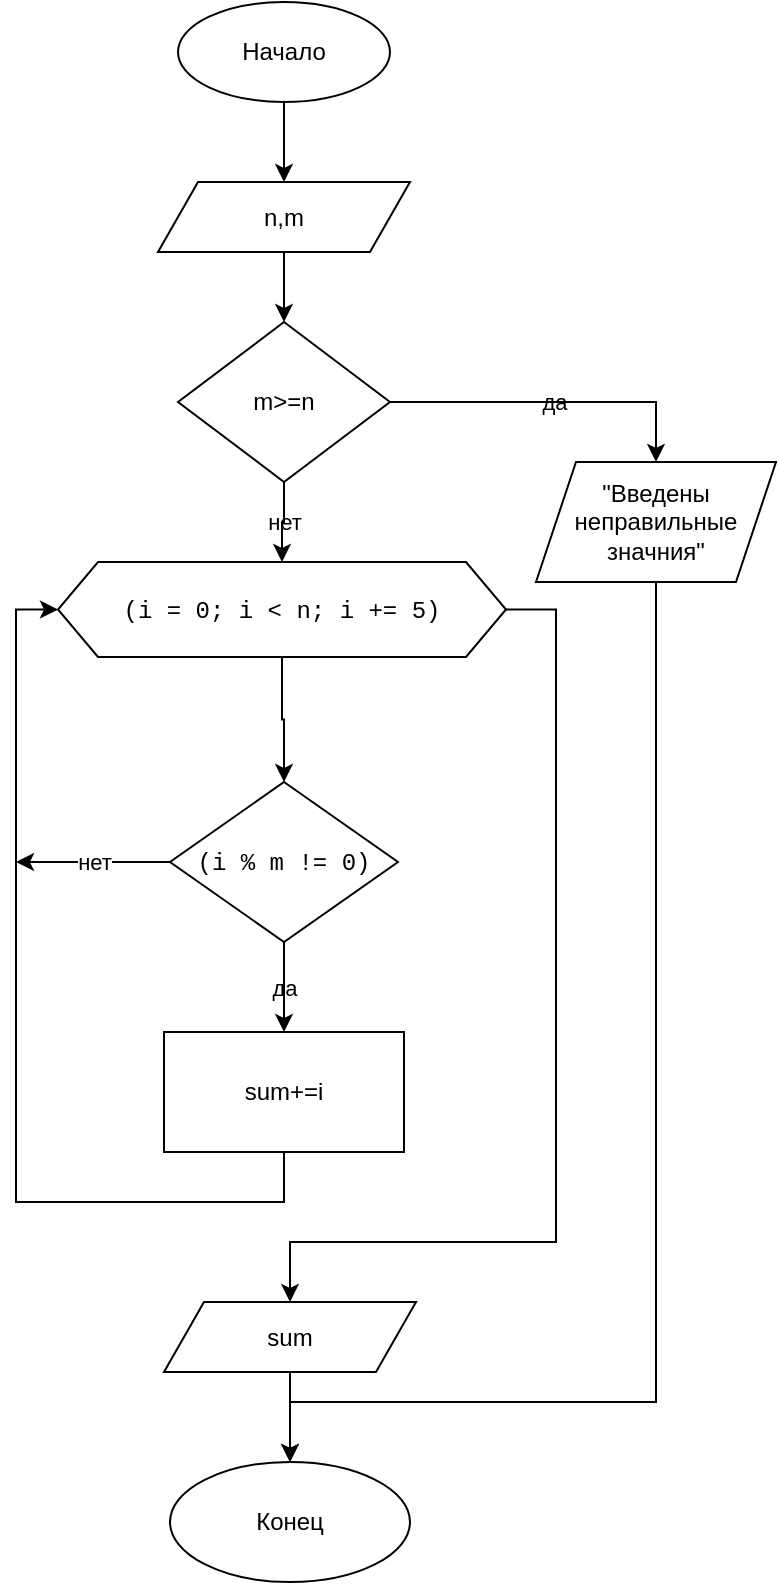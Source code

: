 <mxfile version="15.1.3" type="device"><diagram id="NXodsx4VKmPTqo2Cg65H" name="Страница 1"><mxGraphModel dx="946" dy="672" grid="1" gridSize="10" guides="1" tooltips="1" connect="1" arrows="1" fold="1" page="1" pageScale="1" pageWidth="827" pageHeight="1169" math="0" shadow="0"><root><mxCell id="0"/><mxCell id="1" parent="0"/><mxCell id="AoNKqGofSGZgo7R032MG-4" value="" style="edgeStyle=orthogonalEdgeStyle;rounded=0;orthogonalLoop=1;jettySize=auto;html=1;labelBackgroundColor=none;" parent="1" source="AoNKqGofSGZgo7R032MG-2" target="AoNKqGofSGZgo7R032MG-3" edge="1"><mxGeometry relative="1" as="geometry"/></mxCell><mxCell id="AoNKqGofSGZgo7R032MG-2" value="Начало" style="ellipse;whiteSpace=wrap;html=1;labelBackgroundColor=none;" parent="1" vertex="1"><mxGeometry x="361" y="10" width="106" height="50" as="geometry"/></mxCell><mxCell id="AoNKqGofSGZgo7R032MG-6" value="" style="edgeStyle=orthogonalEdgeStyle;rounded=0;orthogonalLoop=1;jettySize=auto;html=1;labelBackgroundColor=none;" parent="1" source="AoNKqGofSGZgo7R032MG-3" target="AoNKqGofSGZgo7R032MG-5" edge="1"><mxGeometry relative="1" as="geometry"/></mxCell><mxCell id="AoNKqGofSGZgo7R032MG-3" value="n,m" style="shape=parallelogram;perimeter=parallelogramPerimeter;whiteSpace=wrap;html=1;fixedSize=1;labelBackgroundColor=none;" parent="1" vertex="1"><mxGeometry x="351" y="100" width="126" height="35" as="geometry"/></mxCell><mxCell id="AoNKqGofSGZgo7R032MG-8" value="да" style="edgeStyle=orthogonalEdgeStyle;rounded=0;orthogonalLoop=1;jettySize=auto;html=1;entryX=0.5;entryY=0;entryDx=0;entryDy=0;labelBackgroundColor=none;" parent="1" source="AoNKqGofSGZgo7R032MG-5" target="AoNKqGofSGZgo7R032MG-7" edge="1"><mxGeometry relative="1" as="geometry"/></mxCell><mxCell id="AoNKqGofSGZgo7R032MG-12" value="нет" style="edgeStyle=orthogonalEdgeStyle;rounded=0;orthogonalLoop=1;jettySize=auto;html=1;labelBackgroundColor=none;" parent="1" source="AoNKqGofSGZgo7R032MG-5" target="AoNKqGofSGZgo7R032MG-11" edge="1"><mxGeometry relative="1" as="geometry"/></mxCell><mxCell id="AoNKqGofSGZgo7R032MG-5" value="m&amp;gt;=n" style="rhombus;whiteSpace=wrap;html=1;labelBackgroundColor=none;" parent="1" vertex="1"><mxGeometry x="361" y="170" width="106" height="80" as="geometry"/></mxCell><mxCell id="AoNKqGofSGZgo7R032MG-10" value="" style="edgeStyle=orthogonalEdgeStyle;rounded=0;orthogonalLoop=1;jettySize=auto;html=1;labelBackgroundColor=none;" parent="1" source="AoNKqGofSGZgo7R032MG-7" target="AoNKqGofSGZgo7R032MG-9" edge="1"><mxGeometry relative="1" as="geometry"><Array as="points"><mxPoint x="600" y="710"/><mxPoint x="417" y="710"/></Array></mxGeometry></mxCell><mxCell id="AoNKqGofSGZgo7R032MG-7" value="&quot;Введены неправильные значния&quot;" style="shape=parallelogram;perimeter=parallelogramPerimeter;whiteSpace=wrap;html=1;fixedSize=1;labelBackgroundColor=none;" parent="1" vertex="1"><mxGeometry x="540" y="240" width="120" height="60" as="geometry"/></mxCell><mxCell id="AoNKqGofSGZgo7R032MG-9" value="Конец" style="ellipse;whiteSpace=wrap;html=1;labelBackgroundColor=none;" parent="1" vertex="1"><mxGeometry x="357" y="740" width="120" height="60" as="geometry"/></mxCell><mxCell id="AoNKqGofSGZgo7R032MG-14" value="" style="edgeStyle=orthogonalEdgeStyle;rounded=0;orthogonalLoop=1;jettySize=auto;html=1;labelBackgroundColor=none;" parent="1" source="AoNKqGofSGZgo7R032MG-11" target="AoNKqGofSGZgo7R032MG-13" edge="1"><mxGeometry relative="1" as="geometry"/></mxCell><mxCell id="AoNKqGofSGZgo7R032MG-20" value="" style="edgeStyle=orthogonalEdgeStyle;rounded=0;orthogonalLoop=1;jettySize=auto;html=1;entryX=0.5;entryY=0;entryDx=0;entryDy=0;labelBackgroundColor=none;" parent="1" source="AoNKqGofSGZgo7R032MG-11" target="AoNKqGofSGZgo7R032MG-21" edge="1"><mxGeometry relative="1" as="geometry"><mxPoint x="658" y="376.3" as="targetPoint"/><Array as="points"><mxPoint x="550" y="314"/><mxPoint x="550" y="630"/><mxPoint x="417" y="630"/></Array></mxGeometry></mxCell><mxCell id="AoNKqGofSGZgo7R032MG-11" value="&lt;div style=&quot;font-family: &amp;#34;menlo&amp;#34; , &amp;#34;monaco&amp;#34; , &amp;#34;courier new&amp;#34; , monospace ; line-height: 18px&quot;&gt;(&lt;span&gt;i&lt;/span&gt; &lt;span&gt;=&lt;/span&gt; &lt;span&gt;0&lt;/span&gt;; &lt;span&gt;i&lt;/span&gt; &lt;span&gt;&amp;lt;&lt;/span&gt; &lt;span&gt;n&lt;/span&gt;; &lt;span&gt;i&lt;/span&gt; &lt;span&gt;+=&lt;/span&gt; &lt;span&gt;5&lt;/span&gt;)&lt;/div&gt;" style="shape=hexagon;perimeter=hexagonPerimeter2;whiteSpace=wrap;html=1;fixedSize=1;labelBackgroundColor=none;" parent="1" vertex="1"><mxGeometry x="301" y="290" width="224" height="47.5" as="geometry"/></mxCell><mxCell id="AoNKqGofSGZgo7R032MG-16" value="да" style="edgeStyle=orthogonalEdgeStyle;rounded=0;orthogonalLoop=1;jettySize=auto;html=1;labelBackgroundColor=none;" parent="1" source="AoNKqGofSGZgo7R032MG-13" target="AoNKqGofSGZgo7R032MG-15" edge="1"><mxGeometry relative="1" as="geometry"/></mxCell><mxCell id="jegVzr2FGMIgHY1VzEMa-2" value="нет" style="edgeStyle=orthogonalEdgeStyle;rounded=0;orthogonalLoop=1;jettySize=auto;html=1;" edge="1" parent="1" source="AoNKqGofSGZgo7R032MG-13"><mxGeometry relative="1" as="geometry"><mxPoint x="280" y="440" as="targetPoint"/></mxGeometry></mxCell><mxCell id="AoNKqGofSGZgo7R032MG-13" value="&lt;meta charset=&quot;utf-8&quot;&gt;&lt;div style=&quot;font-family: menlo, monaco, &amp;quot;courier new&amp;quot;, monospace; font-weight: normal; font-size: 12px; line-height: 18px;&quot;&gt;&lt;div&gt;&lt;span style=&quot;&quot;&gt;(&lt;/span&gt;&lt;span style=&quot;&quot;&gt;i&lt;/span&gt;&lt;span style=&quot;&quot;&gt; &lt;/span&gt;&lt;span style=&quot;&quot;&gt;%&lt;/span&gt;&lt;span style=&quot;&quot;&gt; &lt;/span&gt;&lt;span style=&quot;&quot;&gt;m&lt;/span&gt;&lt;span style=&quot;&quot;&gt; &lt;/span&gt;&lt;span style=&quot;&quot;&gt;!=&lt;/span&gt;&lt;span style=&quot;&quot;&gt; &lt;/span&gt;&lt;span style=&quot;&quot;&gt;0&lt;/span&gt;&lt;span style=&quot;&quot;&gt;)&lt;/span&gt;&lt;/div&gt;&lt;/div&gt;" style="rhombus;whiteSpace=wrap;html=1;labelBackgroundColor=none;" parent="1" vertex="1"><mxGeometry x="357" y="400" width="114" height="80" as="geometry"/></mxCell><mxCell id="AoNKqGofSGZgo7R032MG-18" value="" style="edgeStyle=orthogonalEdgeStyle;rounded=0;orthogonalLoop=1;jettySize=auto;html=1;entryX=0;entryY=0.5;entryDx=0;entryDy=0;labelBackgroundColor=none;" parent="1" source="AoNKqGofSGZgo7R032MG-15" target="AoNKqGofSGZgo7R032MG-11" edge="1"><mxGeometry relative="1" as="geometry"><mxPoint x="274" y="600" as="targetPoint"/><Array as="points"><mxPoint x="414" y="610"/><mxPoint x="280" y="610"/><mxPoint x="280" y="314"/></Array></mxGeometry></mxCell><mxCell id="AoNKqGofSGZgo7R032MG-15" value="sum+=i" style="whiteSpace=wrap;html=1;labelBackgroundColor=none;" parent="1" vertex="1"><mxGeometry x="354" y="525" width="120" height="60" as="geometry"/></mxCell><mxCell id="AoNKqGofSGZgo7R032MG-22" value="" style="edgeStyle=orthogonalEdgeStyle;rounded=0;orthogonalLoop=1;jettySize=auto;html=1;labelBackgroundColor=none;" parent="1" source="AoNKqGofSGZgo7R032MG-21" target="AoNKqGofSGZgo7R032MG-9" edge="1"><mxGeometry relative="1" as="geometry"/></mxCell><mxCell id="AoNKqGofSGZgo7R032MG-21" value="sum" style="shape=parallelogram;perimeter=parallelogramPerimeter;whiteSpace=wrap;html=1;fixedSize=1;labelBackgroundColor=none;" parent="1" vertex="1"><mxGeometry x="354" y="660" width="126" height="35" as="geometry"/></mxCell></root></mxGraphModel></diagram></mxfile>